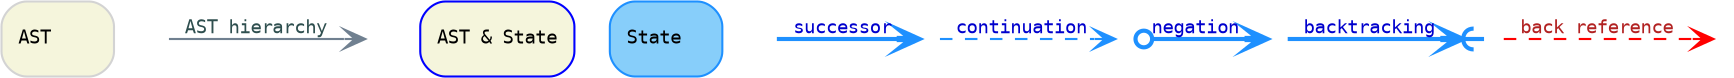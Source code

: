 digraph G {
  rankdir=LR;
  graph [fontname="Monospace", fontsize="11", pad="0.01", nodesep="0.01", ranksep="0.01"]

  // default nodes
  node [fontname="Monospace", fontsize= "9", shape="box", style="rounded,filled", color="LightGray", fillcolor="Beige", fixedsize="false", width="0.75"]
  1[ label="AST\l" ]

  // plaintext nodes
  node [fontname="Monospace", fontsize= "9", shape="plaintext", style="none", color="LightGray", fillcolor="none", fixedsize="true", width="0.12"]
  2[ label="\l" ]
  3[ label="\l" ]
  6[ label="\l" ]
  7[ label="\l" ]
  8[ label="\l" ]
  9[ label="\l" ]
  10[ label="\l" ]
  11[ label="\l" ]

  // tree-and-state nodes
  node [fontname="Monospace", fontsize= "9", shape="box", style="rounded,filled", color="Blue", fillcolor="Beige", fixedsize="false", width="0.75"]
  4[ label="AST & State\l" ]

  // state nodes
  node [fontname="Monospace", fontsize= "9", shape="box", style="rounded,filled", color="DodgerBlue", fillcolor="LightSkyBlue", fixedsize="false", width="0.75"]
  5[ label="State\l" ]

  // transparent edges
  edge [fontname="Monospace", fontsize="9", style="invis", color="transparent", fontcolor="DarkSlateGray", arrowhead="vee", arrowtail="none", dir="both"]
  1 -> 2 [ label="",  taillabel="" ]
  3 -> 4 [ label="",  taillabel="" ]
  4 -> 5 [ label="",  taillabel="" ]
  5 -> 6 [ label="",  taillabel="" ]

  // default edges
  edge [fontname="Monospace", fontsize="9", style="solid", color="SlateGray", fontcolor="DarkSlateGray", arrowhead="vee", arrowtail="none", dir="both"]
  2 -> 3 [ label="AST hierarchy  ",  taillabel="" ]

  // successor edges
  edge [fontname="Monospace", fontsize="9", style="bold", color="DodgerBlue", fontcolor="MediumBlue", arrowhead="vee", arrowtail="none", dir="both"]
  6 -> 7 [ label="successor ",  taillabel="" ]

  // continuation edges
  edge [fontname="Monospace", fontsize="9", style="dashed", color="DodgerBlue", fontcolor="MediumBlue", arrowhead="vee", arrowtail="none", dir="both"]
  7 -> 8 [ label="continuation ",  taillabel="" ]

  // negation-successor edges
  edge [fontname="Monospace", fontsize="9", style="bold", color="DodgerBlue", fontcolor="MediumBlue", arrowhead="vee", arrowtail="odot", dir="both"]
  8 -> 9 [ label="negation ",  taillabel="" ]

  // backtracking-successor edges
  edge [fontname="Monospace", fontsize="9", style="bold", color="DodgerBlue", fontcolor="MediumBlue", arrowhead="icurvevee", arrowtail="none", dir="both"]
  9 -> 10 [ label="backtracking   ",  taillabel="" ]

  // back-reference edges
  edge [fontname="Monospace", fontsize="9", style="dashed", color="Red", fontcolor="Firebrick", arrowhead="vee", arrowtail="none", dir="both"]
  10 -> 11 [ label="back reference  ",  taillabel="" ]
}
